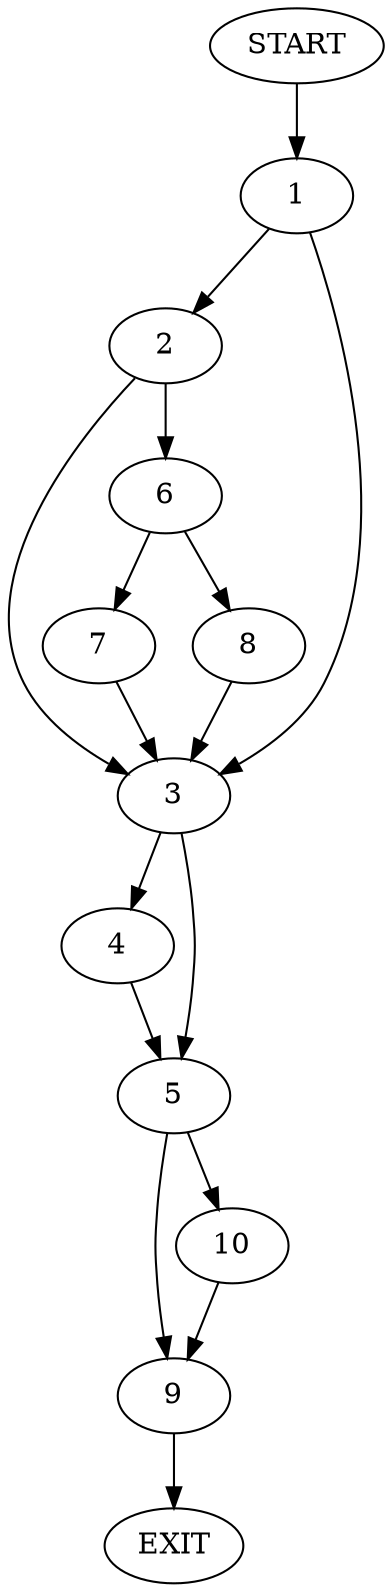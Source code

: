 digraph {
0 [label="START"]
11 [label="EXIT"]
0 -> 1
1 -> 2
1 -> 3
3 -> 4
3 -> 5
2 -> 6
2 -> 3
6 -> 7
6 -> 8
8 -> 3
7 -> 3
4 -> 5
5 -> 9
5 -> 10
9 -> 11
10 -> 9
}
